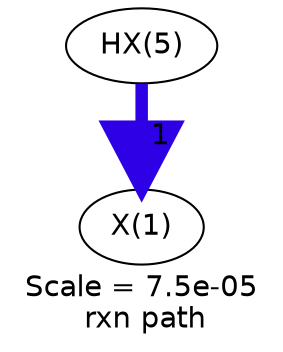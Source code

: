 digraph reaction_paths {
center=1;
s44 -> s43[fontname="Helvetica", style="setlinewidth(6)", arrowsize=3, color="0.7, 1.5, 0.9"
, label=" 1"];
s43 [ fontname="Helvetica", label="X(1)"];
s44 [ fontname="Helvetica", label="HX(5)"];
 label = "Scale = 7.5e-05\l rxn path";
 fontname = "Helvetica";
}
